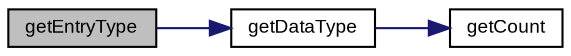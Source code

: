 digraph "getEntryType"
{
  bgcolor="transparent";
  edge [fontname="Arial",fontsize="9",labelfontname="Arial",labelfontsize="9"];
  node [fontname="Arial",fontsize="9",shape=record];
  rankdir="LR";
  Node1 [label="getEntryType",height=0.2,width=0.4,color="black", fillcolor="grey75", style="filled" fontcolor="black"];
  Node1 -> Node2 [color="midnightblue",fontsize="9",style="solid",fontname="Arial"];
  Node2 [label="getDataType",height=0.2,width=0.4,color="black",URL="$class_v_s_t_g_u_i_1_1_c_drop_source.html#a27ef6edcbf9bc43e42acf85bff44d6d9"];
  Node2 -> Node3 [color="midnightblue",fontsize="9",style="solid",fontname="Arial"];
  Node3 [label="getCount",height=0.2,width=0.4,color="black",URL="$class_v_s_t_g_u_i_1_1_c_drop_source.html#af1078e9e1f168e13eb3902eab3cb19c7"];
}
